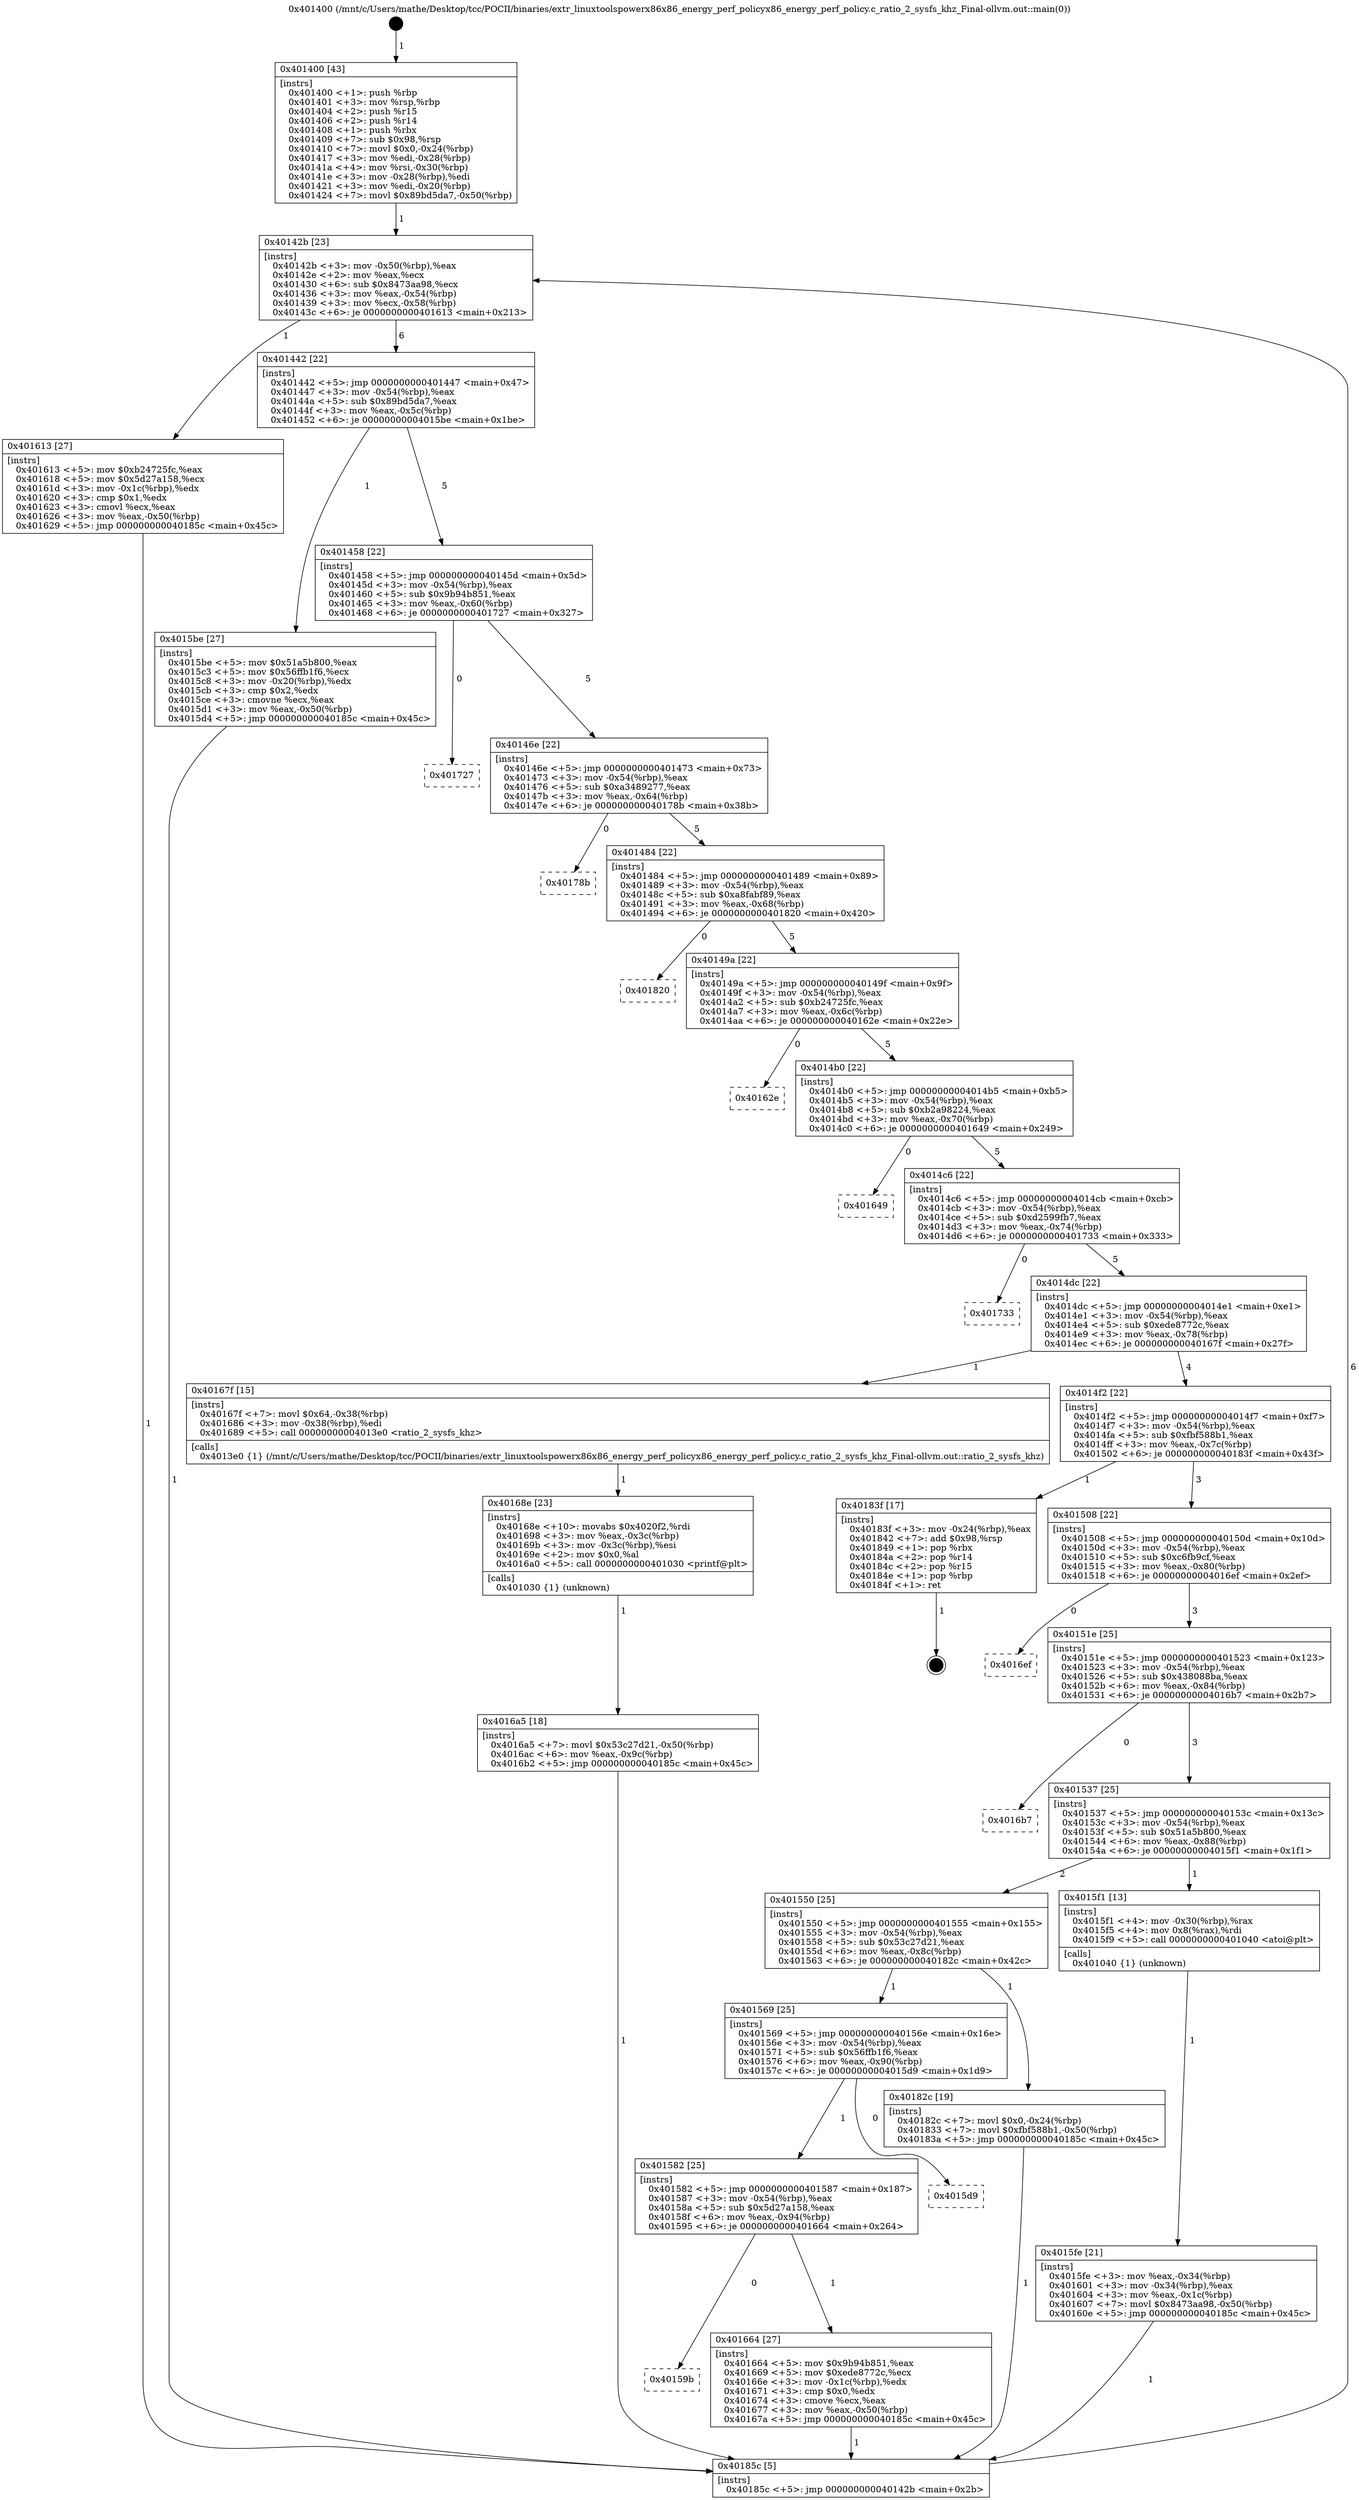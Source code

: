 digraph "0x401400" {
  label = "0x401400 (/mnt/c/Users/mathe/Desktop/tcc/POCII/binaries/extr_linuxtoolspowerx86x86_energy_perf_policyx86_energy_perf_policy.c_ratio_2_sysfs_khz_Final-ollvm.out::main(0))"
  labelloc = "t"
  node[shape=record]

  Entry [label="",width=0.3,height=0.3,shape=circle,fillcolor=black,style=filled]
  "0x40142b" [label="{
     0x40142b [23]\l
     | [instrs]\l
     &nbsp;&nbsp;0x40142b \<+3\>: mov -0x50(%rbp),%eax\l
     &nbsp;&nbsp;0x40142e \<+2\>: mov %eax,%ecx\l
     &nbsp;&nbsp;0x401430 \<+6\>: sub $0x8473aa98,%ecx\l
     &nbsp;&nbsp;0x401436 \<+3\>: mov %eax,-0x54(%rbp)\l
     &nbsp;&nbsp;0x401439 \<+3\>: mov %ecx,-0x58(%rbp)\l
     &nbsp;&nbsp;0x40143c \<+6\>: je 0000000000401613 \<main+0x213\>\l
  }"]
  "0x401613" [label="{
     0x401613 [27]\l
     | [instrs]\l
     &nbsp;&nbsp;0x401613 \<+5\>: mov $0xb24725fc,%eax\l
     &nbsp;&nbsp;0x401618 \<+5\>: mov $0x5d27a158,%ecx\l
     &nbsp;&nbsp;0x40161d \<+3\>: mov -0x1c(%rbp),%edx\l
     &nbsp;&nbsp;0x401620 \<+3\>: cmp $0x1,%edx\l
     &nbsp;&nbsp;0x401623 \<+3\>: cmovl %ecx,%eax\l
     &nbsp;&nbsp;0x401626 \<+3\>: mov %eax,-0x50(%rbp)\l
     &nbsp;&nbsp;0x401629 \<+5\>: jmp 000000000040185c \<main+0x45c\>\l
  }"]
  "0x401442" [label="{
     0x401442 [22]\l
     | [instrs]\l
     &nbsp;&nbsp;0x401442 \<+5\>: jmp 0000000000401447 \<main+0x47\>\l
     &nbsp;&nbsp;0x401447 \<+3\>: mov -0x54(%rbp),%eax\l
     &nbsp;&nbsp;0x40144a \<+5\>: sub $0x89bd5da7,%eax\l
     &nbsp;&nbsp;0x40144f \<+3\>: mov %eax,-0x5c(%rbp)\l
     &nbsp;&nbsp;0x401452 \<+6\>: je 00000000004015be \<main+0x1be\>\l
  }"]
  Exit [label="",width=0.3,height=0.3,shape=circle,fillcolor=black,style=filled,peripheries=2]
  "0x4015be" [label="{
     0x4015be [27]\l
     | [instrs]\l
     &nbsp;&nbsp;0x4015be \<+5\>: mov $0x51a5b800,%eax\l
     &nbsp;&nbsp;0x4015c3 \<+5\>: mov $0x56ffb1f6,%ecx\l
     &nbsp;&nbsp;0x4015c8 \<+3\>: mov -0x20(%rbp),%edx\l
     &nbsp;&nbsp;0x4015cb \<+3\>: cmp $0x2,%edx\l
     &nbsp;&nbsp;0x4015ce \<+3\>: cmovne %ecx,%eax\l
     &nbsp;&nbsp;0x4015d1 \<+3\>: mov %eax,-0x50(%rbp)\l
     &nbsp;&nbsp;0x4015d4 \<+5\>: jmp 000000000040185c \<main+0x45c\>\l
  }"]
  "0x401458" [label="{
     0x401458 [22]\l
     | [instrs]\l
     &nbsp;&nbsp;0x401458 \<+5\>: jmp 000000000040145d \<main+0x5d\>\l
     &nbsp;&nbsp;0x40145d \<+3\>: mov -0x54(%rbp),%eax\l
     &nbsp;&nbsp;0x401460 \<+5\>: sub $0x9b94b851,%eax\l
     &nbsp;&nbsp;0x401465 \<+3\>: mov %eax,-0x60(%rbp)\l
     &nbsp;&nbsp;0x401468 \<+6\>: je 0000000000401727 \<main+0x327\>\l
  }"]
  "0x40185c" [label="{
     0x40185c [5]\l
     | [instrs]\l
     &nbsp;&nbsp;0x40185c \<+5\>: jmp 000000000040142b \<main+0x2b\>\l
  }"]
  "0x401400" [label="{
     0x401400 [43]\l
     | [instrs]\l
     &nbsp;&nbsp;0x401400 \<+1\>: push %rbp\l
     &nbsp;&nbsp;0x401401 \<+3\>: mov %rsp,%rbp\l
     &nbsp;&nbsp;0x401404 \<+2\>: push %r15\l
     &nbsp;&nbsp;0x401406 \<+2\>: push %r14\l
     &nbsp;&nbsp;0x401408 \<+1\>: push %rbx\l
     &nbsp;&nbsp;0x401409 \<+7\>: sub $0x98,%rsp\l
     &nbsp;&nbsp;0x401410 \<+7\>: movl $0x0,-0x24(%rbp)\l
     &nbsp;&nbsp;0x401417 \<+3\>: mov %edi,-0x28(%rbp)\l
     &nbsp;&nbsp;0x40141a \<+4\>: mov %rsi,-0x30(%rbp)\l
     &nbsp;&nbsp;0x40141e \<+3\>: mov -0x28(%rbp),%edi\l
     &nbsp;&nbsp;0x401421 \<+3\>: mov %edi,-0x20(%rbp)\l
     &nbsp;&nbsp;0x401424 \<+7\>: movl $0x89bd5da7,-0x50(%rbp)\l
  }"]
  "0x4016a5" [label="{
     0x4016a5 [18]\l
     | [instrs]\l
     &nbsp;&nbsp;0x4016a5 \<+7\>: movl $0x53c27d21,-0x50(%rbp)\l
     &nbsp;&nbsp;0x4016ac \<+6\>: mov %eax,-0x9c(%rbp)\l
     &nbsp;&nbsp;0x4016b2 \<+5\>: jmp 000000000040185c \<main+0x45c\>\l
  }"]
  "0x401727" [label="{
     0x401727\l
  }", style=dashed]
  "0x40146e" [label="{
     0x40146e [22]\l
     | [instrs]\l
     &nbsp;&nbsp;0x40146e \<+5\>: jmp 0000000000401473 \<main+0x73\>\l
     &nbsp;&nbsp;0x401473 \<+3\>: mov -0x54(%rbp),%eax\l
     &nbsp;&nbsp;0x401476 \<+5\>: sub $0xa3489277,%eax\l
     &nbsp;&nbsp;0x40147b \<+3\>: mov %eax,-0x64(%rbp)\l
     &nbsp;&nbsp;0x40147e \<+6\>: je 000000000040178b \<main+0x38b\>\l
  }"]
  "0x40168e" [label="{
     0x40168e [23]\l
     | [instrs]\l
     &nbsp;&nbsp;0x40168e \<+10\>: movabs $0x4020f2,%rdi\l
     &nbsp;&nbsp;0x401698 \<+3\>: mov %eax,-0x3c(%rbp)\l
     &nbsp;&nbsp;0x40169b \<+3\>: mov -0x3c(%rbp),%esi\l
     &nbsp;&nbsp;0x40169e \<+2\>: mov $0x0,%al\l
     &nbsp;&nbsp;0x4016a0 \<+5\>: call 0000000000401030 \<printf@plt\>\l
     | [calls]\l
     &nbsp;&nbsp;0x401030 \{1\} (unknown)\l
  }"]
  "0x40178b" [label="{
     0x40178b\l
  }", style=dashed]
  "0x401484" [label="{
     0x401484 [22]\l
     | [instrs]\l
     &nbsp;&nbsp;0x401484 \<+5\>: jmp 0000000000401489 \<main+0x89\>\l
     &nbsp;&nbsp;0x401489 \<+3\>: mov -0x54(%rbp),%eax\l
     &nbsp;&nbsp;0x40148c \<+5\>: sub $0xa8fabf89,%eax\l
     &nbsp;&nbsp;0x401491 \<+3\>: mov %eax,-0x68(%rbp)\l
     &nbsp;&nbsp;0x401494 \<+6\>: je 0000000000401820 \<main+0x420\>\l
  }"]
  "0x40159b" [label="{
     0x40159b\l
  }", style=dashed]
  "0x401820" [label="{
     0x401820\l
  }", style=dashed]
  "0x40149a" [label="{
     0x40149a [22]\l
     | [instrs]\l
     &nbsp;&nbsp;0x40149a \<+5\>: jmp 000000000040149f \<main+0x9f\>\l
     &nbsp;&nbsp;0x40149f \<+3\>: mov -0x54(%rbp),%eax\l
     &nbsp;&nbsp;0x4014a2 \<+5\>: sub $0xb24725fc,%eax\l
     &nbsp;&nbsp;0x4014a7 \<+3\>: mov %eax,-0x6c(%rbp)\l
     &nbsp;&nbsp;0x4014aa \<+6\>: je 000000000040162e \<main+0x22e\>\l
  }"]
  "0x401664" [label="{
     0x401664 [27]\l
     | [instrs]\l
     &nbsp;&nbsp;0x401664 \<+5\>: mov $0x9b94b851,%eax\l
     &nbsp;&nbsp;0x401669 \<+5\>: mov $0xede8772c,%ecx\l
     &nbsp;&nbsp;0x40166e \<+3\>: mov -0x1c(%rbp),%edx\l
     &nbsp;&nbsp;0x401671 \<+3\>: cmp $0x0,%edx\l
     &nbsp;&nbsp;0x401674 \<+3\>: cmove %ecx,%eax\l
     &nbsp;&nbsp;0x401677 \<+3\>: mov %eax,-0x50(%rbp)\l
     &nbsp;&nbsp;0x40167a \<+5\>: jmp 000000000040185c \<main+0x45c\>\l
  }"]
  "0x40162e" [label="{
     0x40162e\l
  }", style=dashed]
  "0x4014b0" [label="{
     0x4014b0 [22]\l
     | [instrs]\l
     &nbsp;&nbsp;0x4014b0 \<+5\>: jmp 00000000004014b5 \<main+0xb5\>\l
     &nbsp;&nbsp;0x4014b5 \<+3\>: mov -0x54(%rbp),%eax\l
     &nbsp;&nbsp;0x4014b8 \<+5\>: sub $0xb2a98224,%eax\l
     &nbsp;&nbsp;0x4014bd \<+3\>: mov %eax,-0x70(%rbp)\l
     &nbsp;&nbsp;0x4014c0 \<+6\>: je 0000000000401649 \<main+0x249\>\l
  }"]
  "0x401582" [label="{
     0x401582 [25]\l
     | [instrs]\l
     &nbsp;&nbsp;0x401582 \<+5\>: jmp 0000000000401587 \<main+0x187\>\l
     &nbsp;&nbsp;0x401587 \<+3\>: mov -0x54(%rbp),%eax\l
     &nbsp;&nbsp;0x40158a \<+5\>: sub $0x5d27a158,%eax\l
     &nbsp;&nbsp;0x40158f \<+6\>: mov %eax,-0x94(%rbp)\l
     &nbsp;&nbsp;0x401595 \<+6\>: je 0000000000401664 \<main+0x264\>\l
  }"]
  "0x401649" [label="{
     0x401649\l
  }", style=dashed]
  "0x4014c6" [label="{
     0x4014c6 [22]\l
     | [instrs]\l
     &nbsp;&nbsp;0x4014c6 \<+5\>: jmp 00000000004014cb \<main+0xcb\>\l
     &nbsp;&nbsp;0x4014cb \<+3\>: mov -0x54(%rbp),%eax\l
     &nbsp;&nbsp;0x4014ce \<+5\>: sub $0xd2599fb7,%eax\l
     &nbsp;&nbsp;0x4014d3 \<+3\>: mov %eax,-0x74(%rbp)\l
     &nbsp;&nbsp;0x4014d6 \<+6\>: je 0000000000401733 \<main+0x333\>\l
  }"]
  "0x4015d9" [label="{
     0x4015d9\l
  }", style=dashed]
  "0x401733" [label="{
     0x401733\l
  }", style=dashed]
  "0x4014dc" [label="{
     0x4014dc [22]\l
     | [instrs]\l
     &nbsp;&nbsp;0x4014dc \<+5\>: jmp 00000000004014e1 \<main+0xe1\>\l
     &nbsp;&nbsp;0x4014e1 \<+3\>: mov -0x54(%rbp),%eax\l
     &nbsp;&nbsp;0x4014e4 \<+5\>: sub $0xede8772c,%eax\l
     &nbsp;&nbsp;0x4014e9 \<+3\>: mov %eax,-0x78(%rbp)\l
     &nbsp;&nbsp;0x4014ec \<+6\>: je 000000000040167f \<main+0x27f\>\l
  }"]
  "0x401569" [label="{
     0x401569 [25]\l
     | [instrs]\l
     &nbsp;&nbsp;0x401569 \<+5\>: jmp 000000000040156e \<main+0x16e\>\l
     &nbsp;&nbsp;0x40156e \<+3\>: mov -0x54(%rbp),%eax\l
     &nbsp;&nbsp;0x401571 \<+5\>: sub $0x56ffb1f6,%eax\l
     &nbsp;&nbsp;0x401576 \<+6\>: mov %eax,-0x90(%rbp)\l
     &nbsp;&nbsp;0x40157c \<+6\>: je 00000000004015d9 \<main+0x1d9\>\l
  }"]
  "0x40167f" [label="{
     0x40167f [15]\l
     | [instrs]\l
     &nbsp;&nbsp;0x40167f \<+7\>: movl $0x64,-0x38(%rbp)\l
     &nbsp;&nbsp;0x401686 \<+3\>: mov -0x38(%rbp),%edi\l
     &nbsp;&nbsp;0x401689 \<+5\>: call 00000000004013e0 \<ratio_2_sysfs_khz\>\l
     | [calls]\l
     &nbsp;&nbsp;0x4013e0 \{1\} (/mnt/c/Users/mathe/Desktop/tcc/POCII/binaries/extr_linuxtoolspowerx86x86_energy_perf_policyx86_energy_perf_policy.c_ratio_2_sysfs_khz_Final-ollvm.out::ratio_2_sysfs_khz)\l
  }"]
  "0x4014f2" [label="{
     0x4014f2 [22]\l
     | [instrs]\l
     &nbsp;&nbsp;0x4014f2 \<+5\>: jmp 00000000004014f7 \<main+0xf7\>\l
     &nbsp;&nbsp;0x4014f7 \<+3\>: mov -0x54(%rbp),%eax\l
     &nbsp;&nbsp;0x4014fa \<+5\>: sub $0xfbf588b1,%eax\l
     &nbsp;&nbsp;0x4014ff \<+3\>: mov %eax,-0x7c(%rbp)\l
     &nbsp;&nbsp;0x401502 \<+6\>: je 000000000040183f \<main+0x43f\>\l
  }"]
  "0x40182c" [label="{
     0x40182c [19]\l
     | [instrs]\l
     &nbsp;&nbsp;0x40182c \<+7\>: movl $0x0,-0x24(%rbp)\l
     &nbsp;&nbsp;0x401833 \<+7\>: movl $0xfbf588b1,-0x50(%rbp)\l
     &nbsp;&nbsp;0x40183a \<+5\>: jmp 000000000040185c \<main+0x45c\>\l
  }"]
  "0x40183f" [label="{
     0x40183f [17]\l
     | [instrs]\l
     &nbsp;&nbsp;0x40183f \<+3\>: mov -0x24(%rbp),%eax\l
     &nbsp;&nbsp;0x401842 \<+7\>: add $0x98,%rsp\l
     &nbsp;&nbsp;0x401849 \<+1\>: pop %rbx\l
     &nbsp;&nbsp;0x40184a \<+2\>: pop %r14\l
     &nbsp;&nbsp;0x40184c \<+2\>: pop %r15\l
     &nbsp;&nbsp;0x40184e \<+1\>: pop %rbp\l
     &nbsp;&nbsp;0x40184f \<+1\>: ret\l
  }"]
  "0x401508" [label="{
     0x401508 [22]\l
     | [instrs]\l
     &nbsp;&nbsp;0x401508 \<+5\>: jmp 000000000040150d \<main+0x10d\>\l
     &nbsp;&nbsp;0x40150d \<+3\>: mov -0x54(%rbp),%eax\l
     &nbsp;&nbsp;0x401510 \<+5\>: sub $0xc6fb9cf,%eax\l
     &nbsp;&nbsp;0x401515 \<+3\>: mov %eax,-0x80(%rbp)\l
     &nbsp;&nbsp;0x401518 \<+6\>: je 00000000004016ef \<main+0x2ef\>\l
  }"]
  "0x4015fe" [label="{
     0x4015fe [21]\l
     | [instrs]\l
     &nbsp;&nbsp;0x4015fe \<+3\>: mov %eax,-0x34(%rbp)\l
     &nbsp;&nbsp;0x401601 \<+3\>: mov -0x34(%rbp),%eax\l
     &nbsp;&nbsp;0x401604 \<+3\>: mov %eax,-0x1c(%rbp)\l
     &nbsp;&nbsp;0x401607 \<+7\>: movl $0x8473aa98,-0x50(%rbp)\l
     &nbsp;&nbsp;0x40160e \<+5\>: jmp 000000000040185c \<main+0x45c\>\l
  }"]
  "0x4016ef" [label="{
     0x4016ef\l
  }", style=dashed]
  "0x40151e" [label="{
     0x40151e [25]\l
     | [instrs]\l
     &nbsp;&nbsp;0x40151e \<+5\>: jmp 0000000000401523 \<main+0x123\>\l
     &nbsp;&nbsp;0x401523 \<+3\>: mov -0x54(%rbp),%eax\l
     &nbsp;&nbsp;0x401526 \<+5\>: sub $0x438088ba,%eax\l
     &nbsp;&nbsp;0x40152b \<+6\>: mov %eax,-0x84(%rbp)\l
     &nbsp;&nbsp;0x401531 \<+6\>: je 00000000004016b7 \<main+0x2b7\>\l
  }"]
  "0x401550" [label="{
     0x401550 [25]\l
     | [instrs]\l
     &nbsp;&nbsp;0x401550 \<+5\>: jmp 0000000000401555 \<main+0x155\>\l
     &nbsp;&nbsp;0x401555 \<+3\>: mov -0x54(%rbp),%eax\l
     &nbsp;&nbsp;0x401558 \<+5\>: sub $0x53c27d21,%eax\l
     &nbsp;&nbsp;0x40155d \<+6\>: mov %eax,-0x8c(%rbp)\l
     &nbsp;&nbsp;0x401563 \<+6\>: je 000000000040182c \<main+0x42c\>\l
  }"]
  "0x4016b7" [label="{
     0x4016b7\l
  }", style=dashed]
  "0x401537" [label="{
     0x401537 [25]\l
     | [instrs]\l
     &nbsp;&nbsp;0x401537 \<+5\>: jmp 000000000040153c \<main+0x13c\>\l
     &nbsp;&nbsp;0x40153c \<+3\>: mov -0x54(%rbp),%eax\l
     &nbsp;&nbsp;0x40153f \<+5\>: sub $0x51a5b800,%eax\l
     &nbsp;&nbsp;0x401544 \<+6\>: mov %eax,-0x88(%rbp)\l
     &nbsp;&nbsp;0x40154a \<+6\>: je 00000000004015f1 \<main+0x1f1\>\l
  }"]
  "0x4015f1" [label="{
     0x4015f1 [13]\l
     | [instrs]\l
     &nbsp;&nbsp;0x4015f1 \<+4\>: mov -0x30(%rbp),%rax\l
     &nbsp;&nbsp;0x4015f5 \<+4\>: mov 0x8(%rax),%rdi\l
     &nbsp;&nbsp;0x4015f9 \<+5\>: call 0000000000401040 \<atoi@plt\>\l
     | [calls]\l
     &nbsp;&nbsp;0x401040 \{1\} (unknown)\l
  }"]
  Entry -> "0x401400" [label=" 1"]
  "0x40142b" -> "0x401613" [label=" 1"]
  "0x40142b" -> "0x401442" [label=" 6"]
  "0x40183f" -> Exit [label=" 1"]
  "0x401442" -> "0x4015be" [label=" 1"]
  "0x401442" -> "0x401458" [label=" 5"]
  "0x4015be" -> "0x40185c" [label=" 1"]
  "0x401400" -> "0x40142b" [label=" 1"]
  "0x40185c" -> "0x40142b" [label=" 6"]
  "0x40182c" -> "0x40185c" [label=" 1"]
  "0x401458" -> "0x401727" [label=" 0"]
  "0x401458" -> "0x40146e" [label=" 5"]
  "0x4016a5" -> "0x40185c" [label=" 1"]
  "0x40146e" -> "0x40178b" [label=" 0"]
  "0x40146e" -> "0x401484" [label=" 5"]
  "0x40168e" -> "0x4016a5" [label=" 1"]
  "0x401484" -> "0x401820" [label=" 0"]
  "0x401484" -> "0x40149a" [label=" 5"]
  "0x40167f" -> "0x40168e" [label=" 1"]
  "0x40149a" -> "0x40162e" [label=" 0"]
  "0x40149a" -> "0x4014b0" [label=" 5"]
  "0x401664" -> "0x40185c" [label=" 1"]
  "0x4014b0" -> "0x401649" [label=" 0"]
  "0x4014b0" -> "0x4014c6" [label=" 5"]
  "0x401582" -> "0x401664" [label=" 1"]
  "0x4014c6" -> "0x401733" [label=" 0"]
  "0x4014c6" -> "0x4014dc" [label=" 5"]
  "0x401582" -> "0x40159b" [label=" 0"]
  "0x4014dc" -> "0x40167f" [label=" 1"]
  "0x4014dc" -> "0x4014f2" [label=" 4"]
  "0x401569" -> "0x4015d9" [label=" 0"]
  "0x4014f2" -> "0x40183f" [label=" 1"]
  "0x4014f2" -> "0x401508" [label=" 3"]
  "0x401569" -> "0x401582" [label=" 1"]
  "0x401508" -> "0x4016ef" [label=" 0"]
  "0x401508" -> "0x40151e" [label=" 3"]
  "0x401550" -> "0x40182c" [label=" 1"]
  "0x40151e" -> "0x4016b7" [label=" 0"]
  "0x40151e" -> "0x401537" [label=" 3"]
  "0x401550" -> "0x401569" [label=" 1"]
  "0x401537" -> "0x4015f1" [label=" 1"]
  "0x401537" -> "0x401550" [label=" 2"]
  "0x4015f1" -> "0x4015fe" [label=" 1"]
  "0x4015fe" -> "0x40185c" [label=" 1"]
  "0x401613" -> "0x40185c" [label=" 1"]
}
